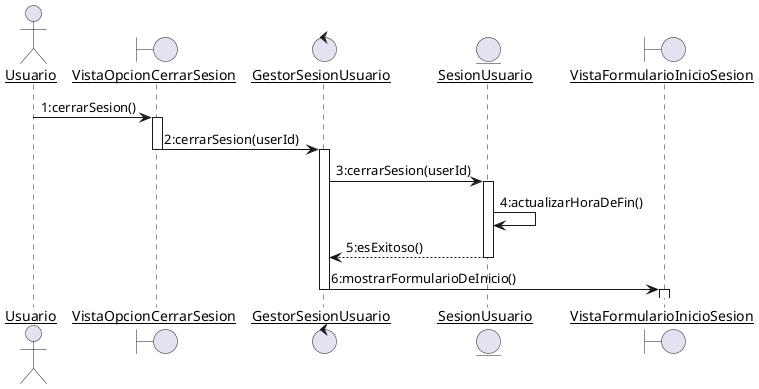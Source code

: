 @startuml DiagramaDeSecuenciaCerrarSesion
skinparam sequenceParticipant underline

actor Usuario as user
boundary VistaOpcionCerrarSesion
control GestorSesionUsuario
entity SesionUsuario
boundary VistaFormularioInicioSesion


user -> VistaOpcionCerrarSesion : 1:cerrarSesion()
activate VistaOpcionCerrarSesion
VistaOpcionCerrarSesion -> GestorSesionUsuario : 2:cerrarSesion(userId)
deactivate VistaOpcionCerrarSesion
activate GestorSesionUsuario
GestorSesionUsuario -> SesionUsuario : 3:cerrarSesion(userId)
activate SesionUsuario
SesionUsuario -> SesionUsuario : 4:actualizarHoraDeFin()
SesionUsuario --> GestorSesionUsuario : 5:esExitoso()
deactivate SesionUsuario
GestorSesionUsuario -> VistaFormularioInicioSesion : 6:mostrarFormularioDeInicio()
deactivate GestorSesionUsuario
activate VistaFormularioInicioSesion
deactivate VistaFormularioInicioSesion

@enduml
